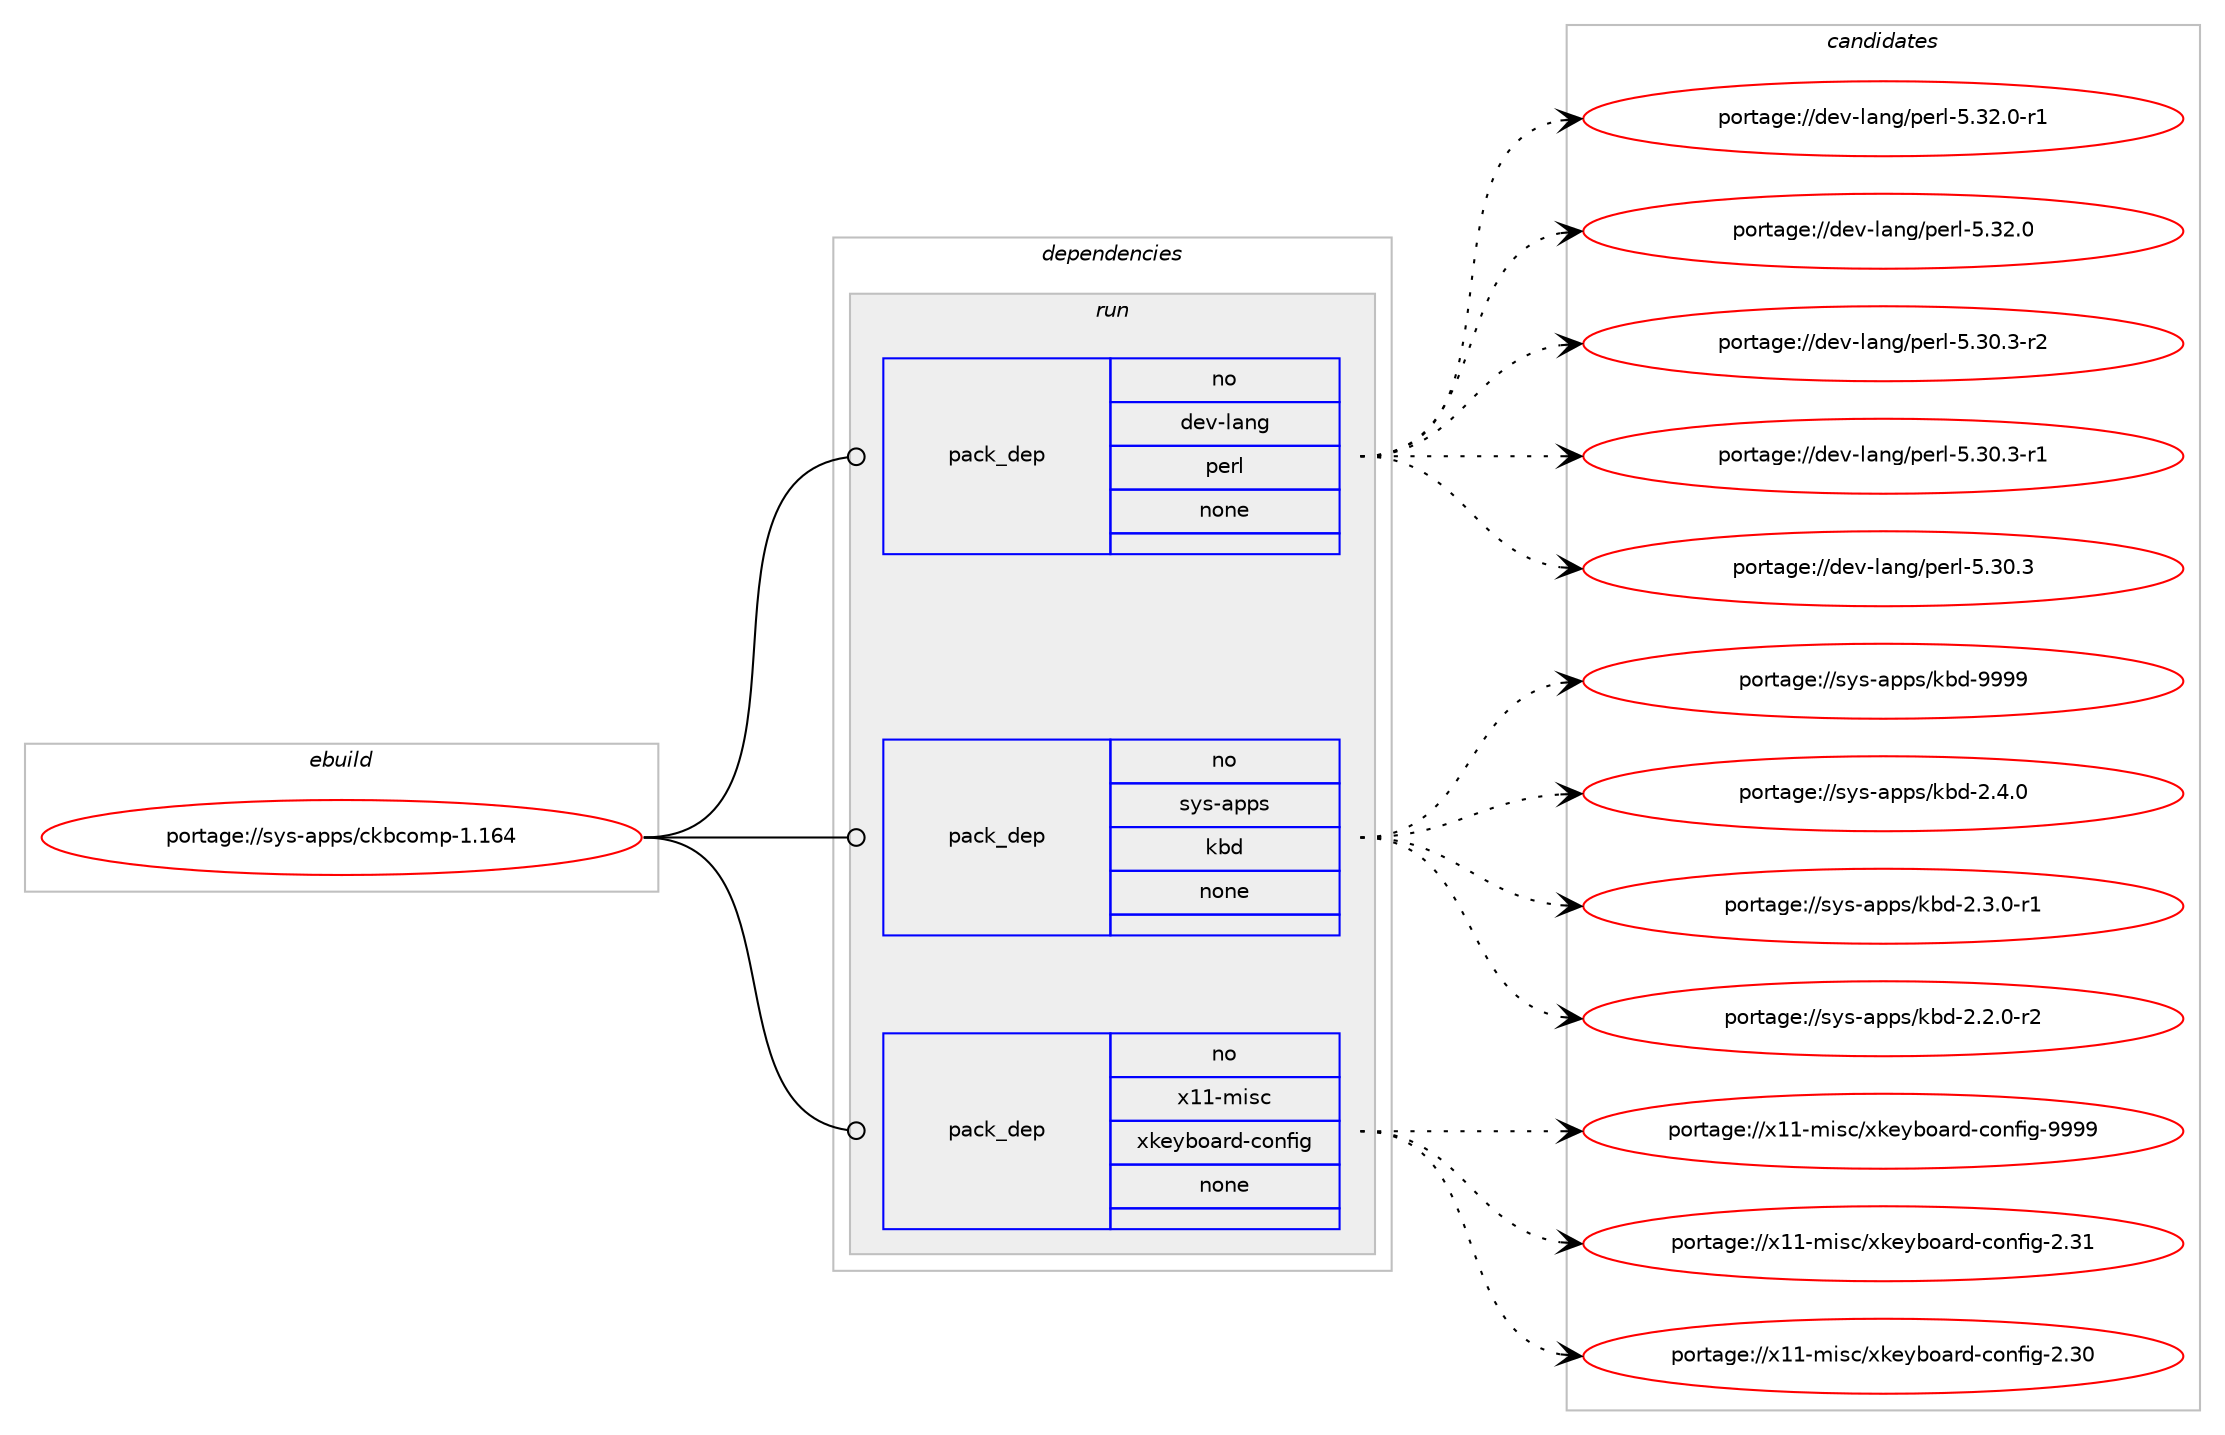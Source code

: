 digraph prolog {

# *************
# Graph options
# *************

newrank=true;
concentrate=true;
compound=true;
graph [rankdir=LR,fontname=Helvetica,fontsize=10,ranksep=1.5];#, ranksep=2.5, nodesep=0.2];
edge  [arrowhead=vee];
node  [fontname=Helvetica,fontsize=10];

# **********
# The ebuild
# **********

subgraph cluster_leftcol {
color=gray;
rank=same;
label=<<i>ebuild</i>>;
id [label="portage://sys-apps/ckbcomp-1.164", color=red, width=4, href="../sys-apps/ckbcomp-1.164.svg"];
}

# ****************
# The dependencies
# ****************

subgraph cluster_midcol {
color=gray;
label=<<i>dependencies</i>>;
subgraph cluster_compile {
fillcolor="#eeeeee";
style=filled;
label=<<i>compile</i>>;
}
subgraph cluster_compileandrun {
fillcolor="#eeeeee";
style=filled;
label=<<i>compile and run</i>>;
}
subgraph cluster_run {
fillcolor="#eeeeee";
style=filled;
label=<<i>run</i>>;
subgraph pack2345 {
dependency2698 [label=<<TABLE BORDER="0" CELLBORDER="1" CELLSPACING="0" CELLPADDING="4" WIDTH="220"><TR><TD ROWSPAN="6" CELLPADDING="30">pack_dep</TD></TR><TR><TD WIDTH="110">no</TD></TR><TR><TD>dev-lang</TD></TR><TR><TD>perl</TD></TR><TR><TD>none</TD></TR><TR><TD></TD></TR></TABLE>>, shape=none, color=blue];
}
id:e -> dependency2698:w [weight=20,style="solid",arrowhead="odot"];
subgraph pack2346 {
dependency2699 [label=<<TABLE BORDER="0" CELLBORDER="1" CELLSPACING="0" CELLPADDING="4" WIDTH="220"><TR><TD ROWSPAN="6" CELLPADDING="30">pack_dep</TD></TR><TR><TD WIDTH="110">no</TD></TR><TR><TD>sys-apps</TD></TR><TR><TD>kbd</TD></TR><TR><TD>none</TD></TR><TR><TD></TD></TR></TABLE>>, shape=none, color=blue];
}
id:e -> dependency2699:w [weight=20,style="solid",arrowhead="odot"];
subgraph pack2347 {
dependency2700 [label=<<TABLE BORDER="0" CELLBORDER="1" CELLSPACING="0" CELLPADDING="4" WIDTH="220"><TR><TD ROWSPAN="6" CELLPADDING="30">pack_dep</TD></TR><TR><TD WIDTH="110">no</TD></TR><TR><TD>x11-misc</TD></TR><TR><TD>xkeyboard-config</TD></TR><TR><TD>none</TD></TR><TR><TD></TD></TR></TABLE>>, shape=none, color=blue];
}
id:e -> dependency2700:w [weight=20,style="solid",arrowhead="odot"];
}
}

# **************
# The candidates
# **************

subgraph cluster_choices {
rank=same;
color=gray;
label=<<i>candidates</i>>;

subgraph choice2345 {
color=black;
nodesep=1;
choice100101118451089711010347112101114108455346515046484511449 [label="portage://dev-lang/perl-5.32.0-r1", color=red, width=4,href="../dev-lang/perl-5.32.0-r1.svg"];
choice10010111845108971101034711210111410845534651504648 [label="portage://dev-lang/perl-5.32.0", color=red, width=4,href="../dev-lang/perl-5.32.0.svg"];
choice100101118451089711010347112101114108455346514846514511450 [label="portage://dev-lang/perl-5.30.3-r2", color=red, width=4,href="../dev-lang/perl-5.30.3-r2.svg"];
choice100101118451089711010347112101114108455346514846514511449 [label="portage://dev-lang/perl-5.30.3-r1", color=red, width=4,href="../dev-lang/perl-5.30.3-r1.svg"];
choice10010111845108971101034711210111410845534651484651 [label="portage://dev-lang/perl-5.30.3", color=red, width=4,href="../dev-lang/perl-5.30.3.svg"];
dependency2698:e -> choice100101118451089711010347112101114108455346515046484511449:w [style=dotted,weight="100"];
dependency2698:e -> choice10010111845108971101034711210111410845534651504648:w [style=dotted,weight="100"];
dependency2698:e -> choice100101118451089711010347112101114108455346514846514511450:w [style=dotted,weight="100"];
dependency2698:e -> choice100101118451089711010347112101114108455346514846514511449:w [style=dotted,weight="100"];
dependency2698:e -> choice10010111845108971101034711210111410845534651484651:w [style=dotted,weight="100"];
}
subgraph choice2346 {
color=black;
nodesep=1;
choice115121115459711211211547107981004557575757 [label="portage://sys-apps/kbd-9999", color=red, width=4,href="../sys-apps/kbd-9999.svg"];
choice11512111545971121121154710798100455046524648 [label="portage://sys-apps/kbd-2.4.0", color=red, width=4,href="../sys-apps/kbd-2.4.0.svg"];
choice115121115459711211211547107981004550465146484511449 [label="portage://sys-apps/kbd-2.3.0-r1", color=red, width=4,href="../sys-apps/kbd-2.3.0-r1.svg"];
choice115121115459711211211547107981004550465046484511450 [label="portage://sys-apps/kbd-2.2.0-r2", color=red, width=4,href="../sys-apps/kbd-2.2.0-r2.svg"];
dependency2699:e -> choice115121115459711211211547107981004557575757:w [style=dotted,weight="100"];
dependency2699:e -> choice11512111545971121121154710798100455046524648:w [style=dotted,weight="100"];
dependency2699:e -> choice115121115459711211211547107981004550465146484511449:w [style=dotted,weight="100"];
dependency2699:e -> choice115121115459711211211547107981004550465046484511450:w [style=dotted,weight="100"];
}
subgraph choice2347 {
color=black;
nodesep=1;
choice1204949451091051159947120107101121981119711410045991111101021051034557575757 [label="portage://x11-misc/xkeyboard-config-9999", color=red, width=4,href="../x11-misc/xkeyboard-config-9999.svg"];
choice1204949451091051159947120107101121981119711410045991111101021051034550465149 [label="portage://x11-misc/xkeyboard-config-2.31", color=red, width=4,href="../x11-misc/xkeyboard-config-2.31.svg"];
choice1204949451091051159947120107101121981119711410045991111101021051034550465148 [label="portage://x11-misc/xkeyboard-config-2.30", color=red, width=4,href="../x11-misc/xkeyboard-config-2.30.svg"];
dependency2700:e -> choice1204949451091051159947120107101121981119711410045991111101021051034557575757:w [style=dotted,weight="100"];
dependency2700:e -> choice1204949451091051159947120107101121981119711410045991111101021051034550465149:w [style=dotted,weight="100"];
dependency2700:e -> choice1204949451091051159947120107101121981119711410045991111101021051034550465148:w [style=dotted,weight="100"];
}
}

}
